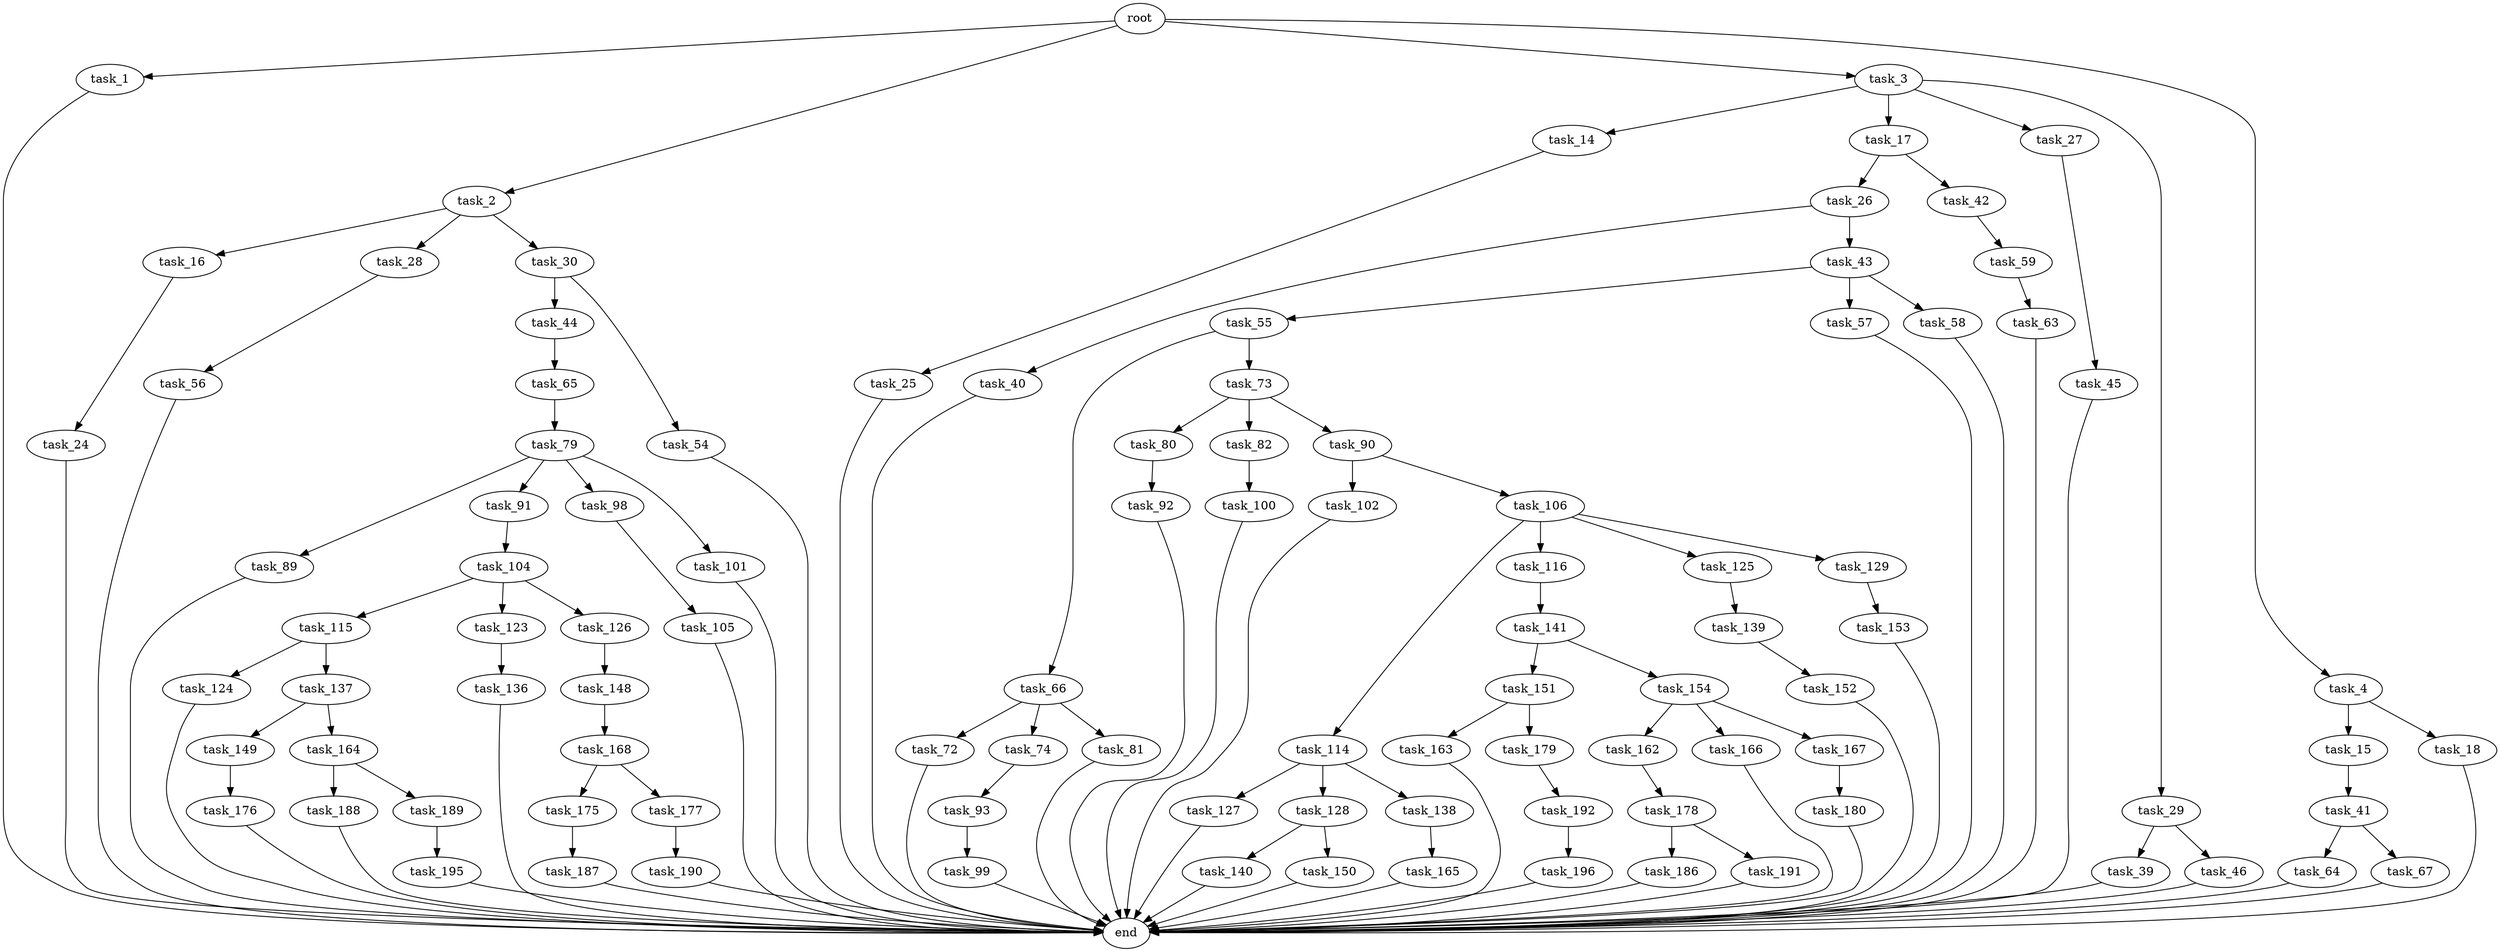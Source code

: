 digraph G {
  root [size="0.000000"];
  task_1 [size="427166915507.000000"];
  task_2 [size="990645172.000000"];
  task_3 [size="368293445632.000000"];
  task_4 [size="34123865856.000000"];
  task_14 [size="5127388418.000000"];
  task_15 [size="646712459679.000000"];
  task_16 [size="68719476736.000000"];
  task_17 [size="2810516264.000000"];
  task_18 [size="134217728000.000000"];
  task_24 [size="134217728000.000000"];
  task_25 [size="34462375278.000000"];
  task_26 [size="28991029248.000000"];
  task_27 [size="5723808877.000000"];
  task_28 [size="36543347779.000000"];
  task_29 [size="4873276362.000000"];
  task_30 [size="68719476736.000000"];
  task_39 [size="408450970698.000000"];
  task_40 [size="231928233984.000000"];
  task_41 [size="964736098.000000"];
  task_42 [size="623819037792.000000"];
  task_43 [size="68719476736.000000"];
  task_44 [size="16822498602.000000"];
  task_45 [size="621515051454.000000"];
  task_46 [size="407771084583.000000"];
  task_54 [size="778648854813.000000"];
  task_55 [size="74407688757.000000"];
  task_56 [size="68719476736.000000"];
  task_57 [size="70618625244.000000"];
  task_58 [size="916032634.000000"];
  task_59 [size="715439848563.000000"];
  task_63 [size="146171705472.000000"];
  task_64 [size="2158692867.000000"];
  task_65 [size="134217728000.000000"];
  task_66 [size="8589934592.000000"];
  task_67 [size="7541630577.000000"];
  task_72 [size="1023190502.000000"];
  task_73 [size="184218644828.000000"];
  task_74 [size="38949651243.000000"];
  task_79 [size="83492133303.000000"];
  task_80 [size="8589934592.000000"];
  task_81 [size="68719476736.000000"];
  task_82 [size="286303529726.000000"];
  task_89 [size="83476970827.000000"];
  task_90 [size="2009586592.000000"];
  task_91 [size="32699649539.000000"];
  task_92 [size="28991029248.000000"];
  task_93 [size="417585390765.000000"];
  task_98 [size="10042203745.000000"];
  task_99 [size="242435323784.000000"];
  task_100 [size="6750827041.000000"];
  task_101 [size="1073741824000.000000"];
  task_102 [size="1073741824000.000000"];
  task_104 [size="44192753623.000000"];
  task_105 [size="322919488216.000000"];
  task_106 [size="30482893208.000000"];
  task_114 [size="68719476736.000000"];
  task_115 [size="13583885395.000000"];
  task_116 [size="6075646960.000000"];
  task_123 [size="15040169870.000000"];
  task_124 [size="41194087251.000000"];
  task_125 [size="8589934592.000000"];
  task_126 [size="5227973357.000000"];
  task_127 [size="549755813888.000000"];
  task_128 [size="231928233984.000000"];
  task_129 [size="94929861243.000000"];
  task_136 [size="31700373944.000000"];
  task_137 [size="142150431998.000000"];
  task_138 [size="108206063548.000000"];
  task_139 [size="368293445632.000000"];
  task_140 [size="48669495287.000000"];
  task_141 [size="231928233984.000000"];
  task_148 [size="13215804294.000000"];
  task_149 [size="669122044739.000000"];
  task_150 [size="549755813888.000000"];
  task_151 [size="28991029248.000000"];
  task_152 [size="29970064745.000000"];
  task_153 [size="592911002486.000000"];
  task_154 [size="40004766655.000000"];
  task_162 [size="107538698357.000000"];
  task_163 [size="15508734763.000000"];
  task_164 [size="73162393468.000000"];
  task_165 [size="986438847.000000"];
  task_166 [size="531430833307.000000"];
  task_167 [size="231928233984.000000"];
  task_168 [size="466692394484.000000"];
  task_175 [size="134217728000.000000"];
  task_176 [size="62003571658.000000"];
  task_177 [size="28991029248.000000"];
  task_178 [size="8444690239.000000"];
  task_179 [size="231928233984.000000"];
  task_180 [size="20394875980.000000"];
  task_186 [size="440193249608.000000"];
  task_187 [size="262124449479.000000"];
  task_188 [size="35990764218.000000"];
  task_189 [size="978148545.000000"];
  task_190 [size="368293445632.000000"];
  task_191 [size="6293061455.000000"];
  task_192 [size="10737891384.000000"];
  task_195 [size="166080803617.000000"];
  task_196 [size="1229958478.000000"];
  end [size="0.000000"];

  root -> task_1 [size="1.000000"];
  root -> task_2 [size="1.000000"];
  root -> task_3 [size="1.000000"];
  root -> task_4 [size="1.000000"];
  task_1 -> end [size="1.000000"];
  task_2 -> task_16 [size="75497472.000000"];
  task_2 -> task_28 [size="75497472.000000"];
  task_2 -> task_30 [size="75497472.000000"];
  task_3 -> task_14 [size="411041792.000000"];
  task_3 -> task_17 [size="411041792.000000"];
  task_3 -> task_27 [size="411041792.000000"];
  task_3 -> task_29 [size="411041792.000000"];
  task_4 -> task_15 [size="679477248.000000"];
  task_4 -> task_18 [size="679477248.000000"];
  task_14 -> task_25 [size="134217728.000000"];
  task_15 -> task_41 [size="536870912.000000"];
  task_16 -> task_24 [size="134217728.000000"];
  task_17 -> task_26 [size="209715200.000000"];
  task_17 -> task_42 [size="209715200.000000"];
  task_18 -> end [size="1.000000"];
  task_24 -> end [size="1.000000"];
  task_25 -> end [size="1.000000"];
  task_26 -> task_40 [size="75497472.000000"];
  task_26 -> task_43 [size="75497472.000000"];
  task_27 -> task_45 [size="134217728.000000"];
  task_28 -> task_56 [size="75497472.000000"];
  task_29 -> task_39 [size="301989888.000000"];
  task_29 -> task_46 [size="301989888.000000"];
  task_30 -> task_44 [size="134217728.000000"];
  task_30 -> task_54 [size="134217728.000000"];
  task_39 -> end [size="1.000000"];
  task_40 -> end [size="1.000000"];
  task_41 -> task_64 [size="75497472.000000"];
  task_41 -> task_67 [size="75497472.000000"];
  task_42 -> task_59 [size="536870912.000000"];
  task_43 -> task_55 [size="134217728.000000"];
  task_43 -> task_57 [size="134217728.000000"];
  task_43 -> task_58 [size="134217728.000000"];
  task_44 -> task_65 [size="411041792.000000"];
  task_45 -> end [size="1.000000"];
  task_46 -> end [size="1.000000"];
  task_54 -> end [size="1.000000"];
  task_55 -> task_66 [size="134217728.000000"];
  task_55 -> task_73 [size="134217728.000000"];
  task_56 -> end [size="1.000000"];
  task_57 -> end [size="1.000000"];
  task_58 -> end [size="1.000000"];
  task_59 -> task_63 [size="838860800.000000"];
  task_63 -> end [size="1.000000"];
  task_64 -> end [size="1.000000"];
  task_65 -> task_79 [size="209715200.000000"];
  task_66 -> task_72 [size="33554432.000000"];
  task_66 -> task_74 [size="33554432.000000"];
  task_66 -> task_81 [size="33554432.000000"];
  task_67 -> end [size="1.000000"];
  task_72 -> end [size="1.000000"];
  task_73 -> task_80 [size="411041792.000000"];
  task_73 -> task_82 [size="411041792.000000"];
  task_73 -> task_90 [size="411041792.000000"];
  task_74 -> task_93 [size="33554432.000000"];
  task_79 -> task_89 [size="75497472.000000"];
  task_79 -> task_91 [size="75497472.000000"];
  task_79 -> task_98 [size="75497472.000000"];
  task_79 -> task_101 [size="75497472.000000"];
  task_80 -> task_92 [size="33554432.000000"];
  task_81 -> end [size="1.000000"];
  task_82 -> task_100 [size="209715200.000000"];
  task_89 -> end [size="1.000000"];
  task_90 -> task_102 [size="75497472.000000"];
  task_90 -> task_106 [size="75497472.000000"];
  task_91 -> task_104 [size="33554432.000000"];
  task_92 -> end [size="1.000000"];
  task_93 -> task_99 [size="301989888.000000"];
  task_98 -> task_105 [size="301989888.000000"];
  task_99 -> end [size="1.000000"];
  task_100 -> end [size="1.000000"];
  task_101 -> end [size="1.000000"];
  task_102 -> end [size="1.000000"];
  task_104 -> task_115 [size="33554432.000000"];
  task_104 -> task_123 [size="33554432.000000"];
  task_104 -> task_126 [size="33554432.000000"];
  task_105 -> end [size="1.000000"];
  task_106 -> task_114 [size="838860800.000000"];
  task_106 -> task_116 [size="838860800.000000"];
  task_106 -> task_125 [size="838860800.000000"];
  task_106 -> task_129 [size="838860800.000000"];
  task_114 -> task_127 [size="134217728.000000"];
  task_114 -> task_128 [size="134217728.000000"];
  task_114 -> task_138 [size="134217728.000000"];
  task_115 -> task_124 [size="679477248.000000"];
  task_115 -> task_137 [size="679477248.000000"];
  task_116 -> task_141 [size="134217728.000000"];
  task_123 -> task_136 [size="411041792.000000"];
  task_124 -> end [size="1.000000"];
  task_125 -> task_139 [size="33554432.000000"];
  task_126 -> task_148 [size="301989888.000000"];
  task_127 -> end [size="1.000000"];
  task_128 -> task_140 [size="301989888.000000"];
  task_128 -> task_150 [size="301989888.000000"];
  task_129 -> task_153 [size="134217728.000000"];
  task_136 -> end [size="1.000000"];
  task_137 -> task_149 [size="134217728.000000"];
  task_137 -> task_164 [size="134217728.000000"];
  task_138 -> task_165 [size="134217728.000000"];
  task_139 -> task_152 [size="411041792.000000"];
  task_140 -> end [size="1.000000"];
  task_141 -> task_151 [size="301989888.000000"];
  task_141 -> task_154 [size="301989888.000000"];
  task_148 -> task_168 [size="411041792.000000"];
  task_149 -> task_176 [size="411041792.000000"];
  task_150 -> end [size="1.000000"];
  task_151 -> task_163 [size="75497472.000000"];
  task_151 -> task_179 [size="75497472.000000"];
  task_152 -> end [size="1.000000"];
  task_153 -> end [size="1.000000"];
  task_154 -> task_162 [size="679477248.000000"];
  task_154 -> task_166 [size="679477248.000000"];
  task_154 -> task_167 [size="679477248.000000"];
  task_162 -> task_178 [size="75497472.000000"];
  task_163 -> end [size="1.000000"];
  task_164 -> task_188 [size="75497472.000000"];
  task_164 -> task_189 [size="75497472.000000"];
  task_165 -> end [size="1.000000"];
  task_166 -> end [size="1.000000"];
  task_167 -> task_180 [size="301989888.000000"];
  task_168 -> task_175 [size="679477248.000000"];
  task_168 -> task_177 [size="679477248.000000"];
  task_175 -> task_187 [size="209715200.000000"];
  task_176 -> end [size="1.000000"];
  task_177 -> task_190 [size="75497472.000000"];
  task_178 -> task_186 [size="134217728.000000"];
  task_178 -> task_191 [size="134217728.000000"];
  task_179 -> task_192 [size="301989888.000000"];
  task_180 -> end [size="1.000000"];
  task_186 -> end [size="1.000000"];
  task_187 -> end [size="1.000000"];
  task_188 -> end [size="1.000000"];
  task_189 -> task_195 [size="33554432.000000"];
  task_190 -> end [size="1.000000"];
  task_191 -> end [size="1.000000"];
  task_192 -> task_196 [size="209715200.000000"];
  task_195 -> end [size="1.000000"];
  task_196 -> end [size="1.000000"];
}
